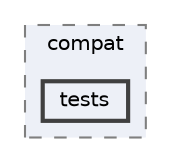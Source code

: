 digraph "/home/jam/Research/IRES-2025/dev/src/llm-scripts/testing/hypothesis-testing/hyp-env/lib/python3.12/site-packages/numpy/compat/tests"
{
 // LATEX_PDF_SIZE
  bgcolor="transparent";
  edge [fontname=Helvetica,fontsize=10,labelfontname=Helvetica,labelfontsize=10];
  node [fontname=Helvetica,fontsize=10,shape=box,height=0.2,width=0.4];
  compound=true
  subgraph clusterdir_88e8e771f98a89c6d7216e33744bd0d2 {
    graph [ bgcolor="#edf0f7", pencolor="grey50", label="compat", fontname=Helvetica,fontsize=10 style="filled,dashed", URL="dir_88e8e771f98a89c6d7216e33744bd0d2.html",tooltip=""]
  dir_07034cf8838d127ae4c0c8cbd44d4825 [label="tests", fillcolor="#edf0f7", color="grey25", style="filled,bold", URL="dir_07034cf8838d127ae4c0c8cbd44d4825.html",tooltip=""];
  }
}

